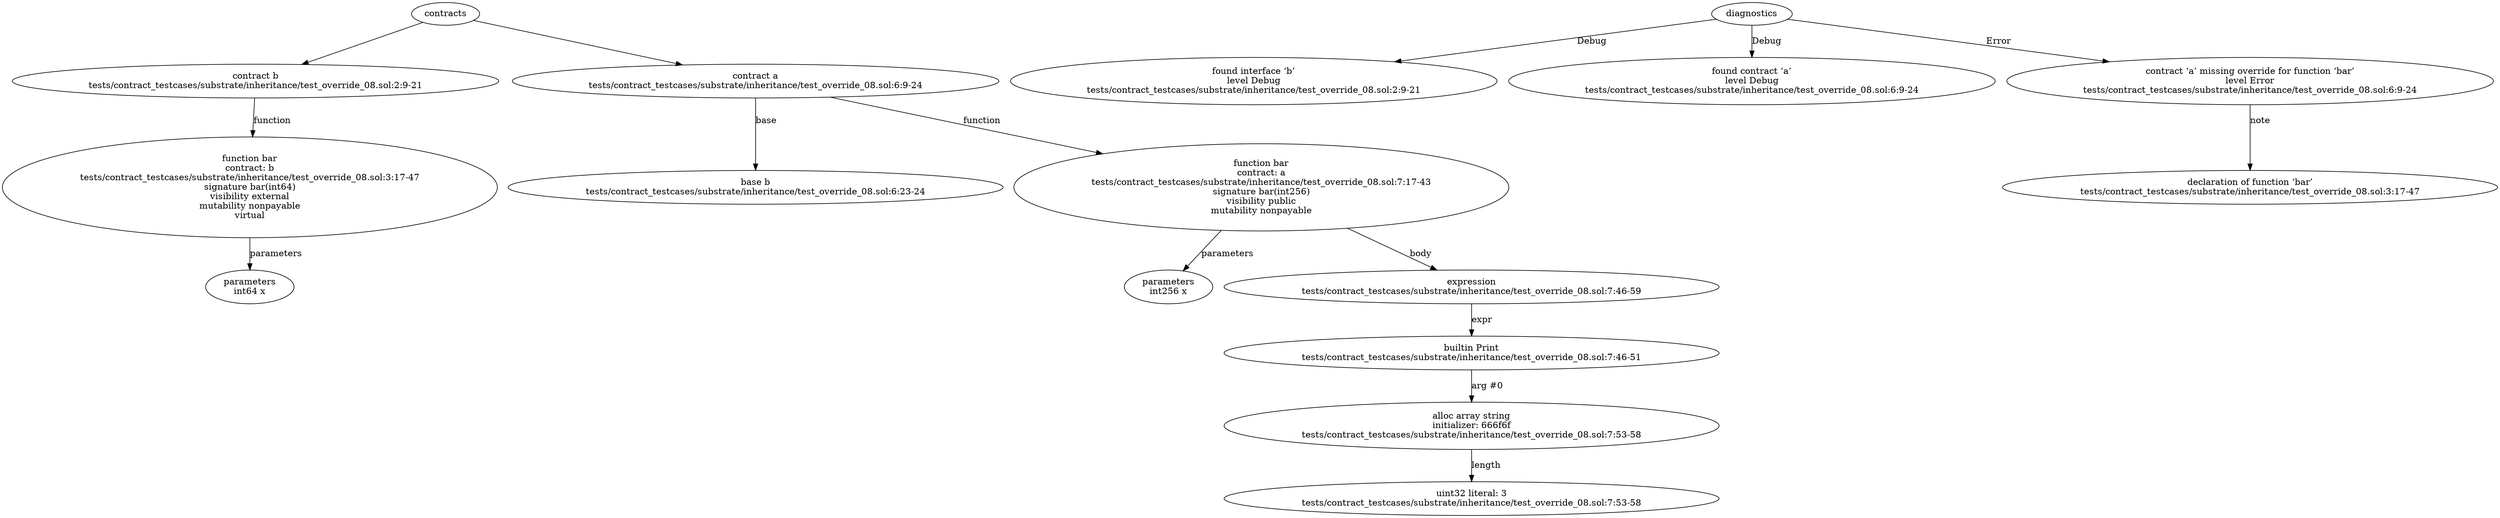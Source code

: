 strict digraph "tests/contract_testcases/substrate/inheritance/test_override_08.sol" {
	contract [label="contract b\ntests/contract_testcases/substrate/inheritance/test_override_08.sol:2:9-21"]
	bar [label="function bar\ncontract: b\ntests/contract_testcases/substrate/inheritance/test_override_08.sol:3:17-47\nsignature bar(int64)\nvisibility external\nmutability nonpayable\nvirtual"]
	parameters [label="parameters\nint64 x"]
	contract_4 [label="contract a\ntests/contract_testcases/substrate/inheritance/test_override_08.sol:6:9-24"]
	base [label="base b\ntests/contract_testcases/substrate/inheritance/test_override_08.sol:6:23-24"]
	bar_6 [label="function bar\ncontract: a\ntests/contract_testcases/substrate/inheritance/test_override_08.sol:7:17-43\nsignature bar(int256)\nvisibility public\nmutability nonpayable"]
	parameters_7 [label="parameters\nint256 x"]
	expr [label="expression\ntests/contract_testcases/substrate/inheritance/test_override_08.sol:7:46-59"]
	builtins [label="builtin Print\ntests/contract_testcases/substrate/inheritance/test_override_08.sol:7:46-51"]
	alloc_array [label="alloc array string\ninitializer: 666f6f\ntests/contract_testcases/substrate/inheritance/test_override_08.sol:7:53-58"]
	number_literal [label="uint32 literal: 3\ntests/contract_testcases/substrate/inheritance/test_override_08.sol:7:53-58"]
	diagnostic [label="found interface ‘b’\nlevel Debug\ntests/contract_testcases/substrate/inheritance/test_override_08.sol:2:9-21"]
	diagnostic_14 [label="found contract ‘a’\nlevel Debug\ntests/contract_testcases/substrate/inheritance/test_override_08.sol:6:9-24"]
	diagnostic_15 [label="contract ‘a’ missing override for function ‘bar’\nlevel Error\ntests/contract_testcases/substrate/inheritance/test_override_08.sol:6:9-24"]
	note [label="declaration of function ‘bar’\ntests/contract_testcases/substrate/inheritance/test_override_08.sol:3:17-47"]
	contracts -> contract
	contract -> bar [label="function"]
	bar -> parameters [label="parameters"]
	contracts -> contract_4
	contract_4 -> base [label="base"]
	contract_4 -> bar_6 [label="function"]
	bar_6 -> parameters_7 [label="parameters"]
	bar_6 -> expr [label="body"]
	expr -> builtins [label="expr"]
	builtins -> alloc_array [label="arg #0"]
	alloc_array -> number_literal [label="length"]
	diagnostics -> diagnostic [label="Debug"]
	diagnostics -> diagnostic_14 [label="Debug"]
	diagnostics -> diagnostic_15 [label="Error"]
	diagnostic_15 -> note [label="note"]
}
